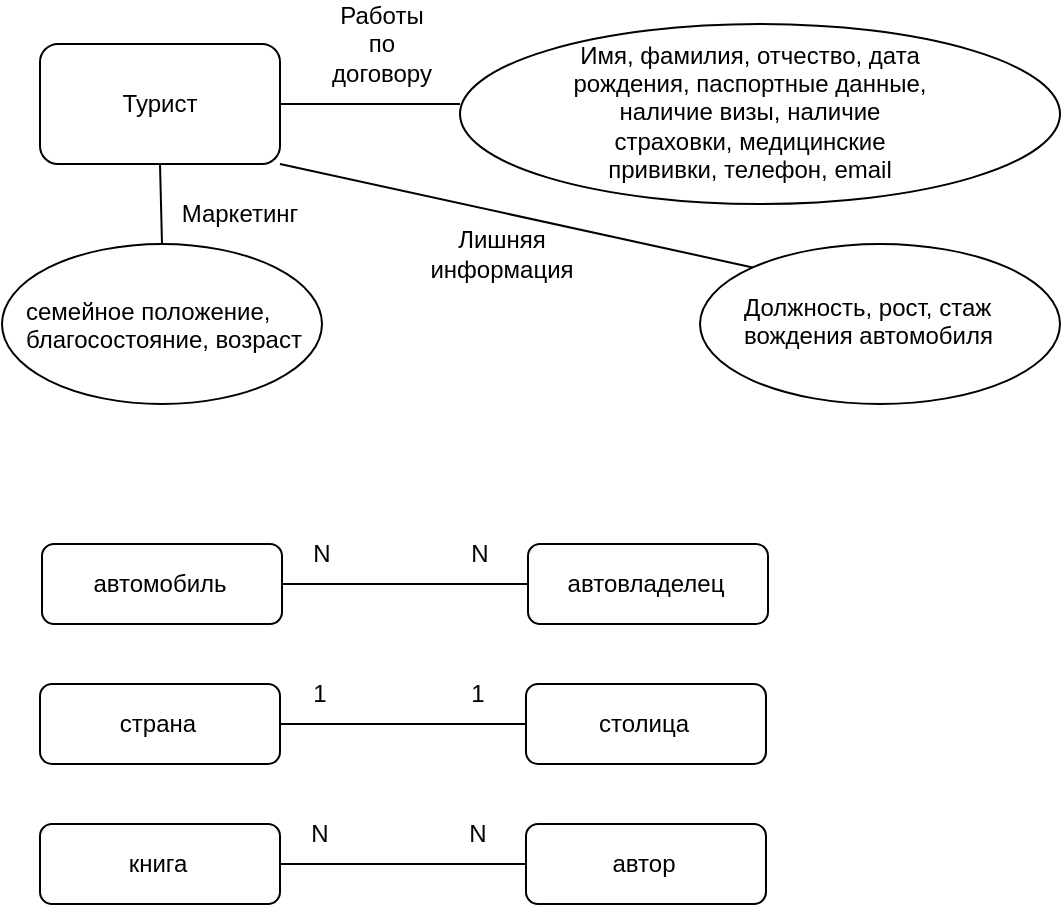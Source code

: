 <mxfile version="22.0.8" type="github">
  <diagram name="Страница — 1" id="AOw4Vj3bBIxW8XWZ4acl">
    <mxGraphModel dx="730" dy="450" grid="1" gridSize="10" guides="1" tooltips="1" connect="1" arrows="1" fold="1" page="1" pageScale="1" pageWidth="827" pageHeight="1169" math="0" shadow="0">
      <root>
        <mxCell id="0" />
        <mxCell id="1" parent="0" />
        <mxCell id="P81aHi8lDc4WrwIUNQ_O-2" value="" style="rounded=1;whiteSpace=wrap;html=1;" vertex="1" parent="1">
          <mxGeometry x="50" y="40" width="120" height="60" as="geometry" />
        </mxCell>
        <mxCell id="P81aHi8lDc4WrwIUNQ_O-3" value="Турист" style="text;html=1;strokeColor=none;fillColor=none;align=center;verticalAlign=middle;whiteSpace=wrap;rounded=0;" vertex="1" parent="1">
          <mxGeometry x="80" y="55" width="60" height="30" as="geometry" />
        </mxCell>
        <mxCell id="P81aHi8lDc4WrwIUNQ_O-5" value="" style="endArrow=none;html=1;rounded=0;exitX=1;exitY=0.5;exitDx=0;exitDy=0;" edge="1" parent="1" source="P81aHi8lDc4WrwIUNQ_O-2">
          <mxGeometry width="50" height="50" relative="1" as="geometry">
            <mxPoint x="370" y="260" as="sourcePoint" />
            <mxPoint x="260" y="70" as="targetPoint" />
          </mxGeometry>
        </mxCell>
        <mxCell id="P81aHi8lDc4WrwIUNQ_O-6" value="" style="ellipse;whiteSpace=wrap;html=1;" vertex="1" parent="1">
          <mxGeometry x="260" y="30" width="300" height="90" as="geometry" />
        </mxCell>
        <mxCell id="P81aHi8lDc4WrwIUNQ_O-7" value="Имя, фамилия, отчество, дата рождения, паспортные данные, наличие визы, наличие страховки, медицинские прививки, телефон, email" style="text;html=1;strokeColor=none;fillColor=none;align=center;verticalAlign=middle;whiteSpace=wrap;rounded=0;" vertex="1" parent="1">
          <mxGeometry x="310" y="59" width="190" height="30" as="geometry" />
        </mxCell>
        <mxCell id="P81aHi8lDc4WrwIUNQ_O-10" value="" style="ellipse;whiteSpace=wrap;html=1;" vertex="1" parent="1">
          <mxGeometry x="31" y="140" width="160" height="80" as="geometry" />
        </mxCell>
        <mxCell id="P81aHi8lDc4WrwIUNQ_O-8" value="семейное положение,&lt;br&gt;благосостояние, возраст" style="text;whiteSpace=wrap;html=1;" vertex="1" parent="1">
          <mxGeometry x="41" y="160" width="180" height="50" as="geometry" />
        </mxCell>
        <mxCell id="P81aHi8lDc4WrwIUNQ_O-11" value="" style="endArrow=none;html=1;rounded=0;entryX=0.5;entryY=1;entryDx=0;entryDy=0;exitX=0.5;exitY=0;exitDx=0;exitDy=0;" edge="1" parent="1" source="P81aHi8lDc4WrwIUNQ_O-10" target="P81aHi8lDc4WrwIUNQ_O-2">
          <mxGeometry width="50" height="50" relative="1" as="geometry">
            <mxPoint x="120" y="140" as="sourcePoint" />
            <mxPoint x="400" y="210" as="targetPoint" />
          </mxGeometry>
        </mxCell>
        <mxCell id="P81aHi8lDc4WrwIUNQ_O-12" value="Маркетинг" style="text;html=1;strokeColor=none;fillColor=none;align=center;verticalAlign=middle;whiteSpace=wrap;rounded=0;" vertex="1" parent="1">
          <mxGeometry x="120" y="110" width="60" height="30" as="geometry" />
        </mxCell>
        <mxCell id="P81aHi8lDc4WrwIUNQ_O-13" value="Работы по договору" style="text;html=1;strokeColor=none;fillColor=none;align=center;verticalAlign=middle;whiteSpace=wrap;rounded=0;" vertex="1" parent="1">
          <mxGeometry x="191" y="25" width="60" height="30" as="geometry" />
        </mxCell>
        <mxCell id="P81aHi8lDc4WrwIUNQ_O-14" value="" style="ellipse;whiteSpace=wrap;html=1;" vertex="1" parent="1">
          <mxGeometry x="380" y="140" width="180" height="80" as="geometry" />
        </mxCell>
        <mxCell id="P81aHi8lDc4WrwIUNQ_O-15" value="Должность, рост, стаж вождения автомобиля" style="text;whiteSpace=wrap;" vertex="1" parent="1">
          <mxGeometry x="399.5" y="157.5" width="141" height="45" as="geometry" />
        </mxCell>
        <mxCell id="P81aHi8lDc4WrwIUNQ_O-16" value="" style="endArrow=none;html=1;rounded=0;entryX=0;entryY=0;entryDx=0;entryDy=0;exitX=1;exitY=1;exitDx=0;exitDy=0;" edge="1" parent="1" source="P81aHi8lDc4WrwIUNQ_O-2" target="P81aHi8lDc4WrwIUNQ_O-14">
          <mxGeometry width="50" height="50" relative="1" as="geometry">
            <mxPoint x="330" y="260" as="sourcePoint" />
            <mxPoint x="380" y="210" as="targetPoint" />
          </mxGeometry>
        </mxCell>
        <mxCell id="P81aHi8lDc4WrwIUNQ_O-17" value="Лишняя информация" style="text;html=1;strokeColor=none;fillColor=none;align=center;verticalAlign=middle;whiteSpace=wrap;rounded=0;" vertex="1" parent="1">
          <mxGeometry x="251" y="130" width="60" height="30" as="geometry" />
        </mxCell>
        <mxCell id="P81aHi8lDc4WrwIUNQ_O-18" value="" style="rounded=1;whiteSpace=wrap;html=1;" vertex="1" parent="1">
          <mxGeometry x="51" y="290" width="120" height="40" as="geometry" />
        </mxCell>
        <mxCell id="P81aHi8lDc4WrwIUNQ_O-19" value="автомобиль" style="text;html=1;strokeColor=none;fillColor=none;align=center;verticalAlign=middle;whiteSpace=wrap;rounded=0;" vertex="1" parent="1">
          <mxGeometry x="80" y="295" width="60" height="30" as="geometry" />
        </mxCell>
        <mxCell id="P81aHi8lDc4WrwIUNQ_O-20" value="" style="endArrow=none;html=1;rounded=0;exitX=1;exitY=0.5;exitDx=0;exitDy=0;" edge="1" parent="1" source="P81aHi8lDc4WrwIUNQ_O-18">
          <mxGeometry width="50" height="50" relative="1" as="geometry">
            <mxPoint x="330" y="260" as="sourcePoint" />
            <mxPoint x="300" y="310" as="targetPoint" />
          </mxGeometry>
        </mxCell>
        <mxCell id="P81aHi8lDc4WrwIUNQ_O-21" value="" style="rounded=1;whiteSpace=wrap;html=1;" vertex="1" parent="1">
          <mxGeometry x="294" y="290" width="120" height="40" as="geometry" />
        </mxCell>
        <mxCell id="P81aHi8lDc4WrwIUNQ_O-22" value="автовладелец" style="text;html=1;strokeColor=none;fillColor=none;align=center;verticalAlign=middle;whiteSpace=wrap;rounded=0;" vertex="1" parent="1">
          <mxGeometry x="323" y="295" width="60" height="30" as="geometry" />
        </mxCell>
        <mxCell id="P81aHi8lDc4WrwIUNQ_O-23" value="N" style="text;html=1;strokeColor=none;fillColor=none;align=center;verticalAlign=middle;whiteSpace=wrap;rounded=0;" vertex="1" parent="1">
          <mxGeometry x="161" y="280" width="60" height="30" as="geometry" />
        </mxCell>
        <mxCell id="P81aHi8lDc4WrwIUNQ_O-24" value="N" style="text;html=1;strokeColor=none;fillColor=none;align=center;verticalAlign=middle;whiteSpace=wrap;rounded=0;" vertex="1" parent="1">
          <mxGeometry x="240" y="280" width="60" height="30" as="geometry" />
        </mxCell>
        <mxCell id="P81aHi8lDc4WrwIUNQ_O-32" value="" style="rounded=1;whiteSpace=wrap;html=1;" vertex="1" parent="1">
          <mxGeometry x="50" y="360" width="120" height="40" as="geometry" />
        </mxCell>
        <mxCell id="P81aHi8lDc4WrwIUNQ_O-33" value="страна" style="text;html=1;strokeColor=none;fillColor=none;align=center;verticalAlign=middle;whiteSpace=wrap;rounded=0;" vertex="1" parent="1">
          <mxGeometry x="79" y="365" width="60" height="30" as="geometry" />
        </mxCell>
        <mxCell id="P81aHi8lDc4WrwIUNQ_O-34" value="" style="endArrow=none;html=1;rounded=0;exitX=1;exitY=0.5;exitDx=0;exitDy=0;" edge="1" parent="1" source="P81aHi8lDc4WrwIUNQ_O-32">
          <mxGeometry width="50" height="50" relative="1" as="geometry">
            <mxPoint x="329" y="330" as="sourcePoint" />
            <mxPoint x="299" y="380" as="targetPoint" />
          </mxGeometry>
        </mxCell>
        <mxCell id="P81aHi8lDc4WrwIUNQ_O-35" value="" style="rounded=1;whiteSpace=wrap;html=1;" vertex="1" parent="1">
          <mxGeometry x="293" y="360" width="120" height="40" as="geometry" />
        </mxCell>
        <mxCell id="P81aHi8lDc4WrwIUNQ_O-36" value="столица" style="text;html=1;strokeColor=none;fillColor=none;align=center;verticalAlign=middle;whiteSpace=wrap;rounded=0;" vertex="1" parent="1">
          <mxGeometry x="322" y="365" width="60" height="30" as="geometry" />
        </mxCell>
        <mxCell id="P81aHi8lDc4WrwIUNQ_O-37" value="1" style="text;html=1;strokeColor=none;fillColor=none;align=center;verticalAlign=middle;whiteSpace=wrap;rounded=0;" vertex="1" parent="1">
          <mxGeometry x="160" y="350" width="60" height="30" as="geometry" />
        </mxCell>
        <mxCell id="P81aHi8lDc4WrwIUNQ_O-38" value="1" style="text;html=1;strokeColor=none;fillColor=none;align=center;verticalAlign=middle;whiteSpace=wrap;rounded=0;" vertex="1" parent="1">
          <mxGeometry x="239" y="350" width="60" height="30" as="geometry" />
        </mxCell>
        <mxCell id="P81aHi8lDc4WrwIUNQ_O-39" value="" style="rounded=1;whiteSpace=wrap;html=1;" vertex="1" parent="1">
          <mxGeometry x="50" y="430" width="120" height="40" as="geometry" />
        </mxCell>
        <mxCell id="P81aHi8lDc4WrwIUNQ_O-40" value="книга" style="text;html=1;strokeColor=none;fillColor=none;align=center;verticalAlign=middle;whiteSpace=wrap;rounded=0;" vertex="1" parent="1">
          <mxGeometry x="79" y="435" width="60" height="30" as="geometry" />
        </mxCell>
        <mxCell id="P81aHi8lDc4WrwIUNQ_O-41" value="" style="endArrow=none;html=1;rounded=0;exitX=1;exitY=0.5;exitDx=0;exitDy=0;" edge="1" parent="1" source="P81aHi8lDc4WrwIUNQ_O-39">
          <mxGeometry width="50" height="50" relative="1" as="geometry">
            <mxPoint x="329" y="400" as="sourcePoint" />
            <mxPoint x="299" y="450" as="targetPoint" />
          </mxGeometry>
        </mxCell>
        <mxCell id="P81aHi8lDc4WrwIUNQ_O-42" value="" style="rounded=1;whiteSpace=wrap;html=1;" vertex="1" parent="1">
          <mxGeometry x="293" y="430" width="120" height="40" as="geometry" />
        </mxCell>
        <mxCell id="P81aHi8lDc4WrwIUNQ_O-43" value="автор" style="text;html=1;strokeColor=none;fillColor=none;align=center;verticalAlign=middle;whiteSpace=wrap;rounded=0;" vertex="1" parent="1">
          <mxGeometry x="322" y="435" width="60" height="30" as="geometry" />
        </mxCell>
        <mxCell id="P81aHi8lDc4WrwIUNQ_O-44" value="N" style="text;html=1;strokeColor=none;fillColor=none;align=center;verticalAlign=middle;whiteSpace=wrap;rounded=0;" vertex="1" parent="1">
          <mxGeometry x="160" y="420" width="60" height="30" as="geometry" />
        </mxCell>
        <mxCell id="P81aHi8lDc4WrwIUNQ_O-45" value="N" style="text;html=1;strokeColor=none;fillColor=none;align=center;verticalAlign=middle;whiteSpace=wrap;rounded=0;" vertex="1" parent="1">
          <mxGeometry x="239" y="420" width="60" height="30" as="geometry" />
        </mxCell>
      </root>
    </mxGraphModel>
  </diagram>
</mxfile>
